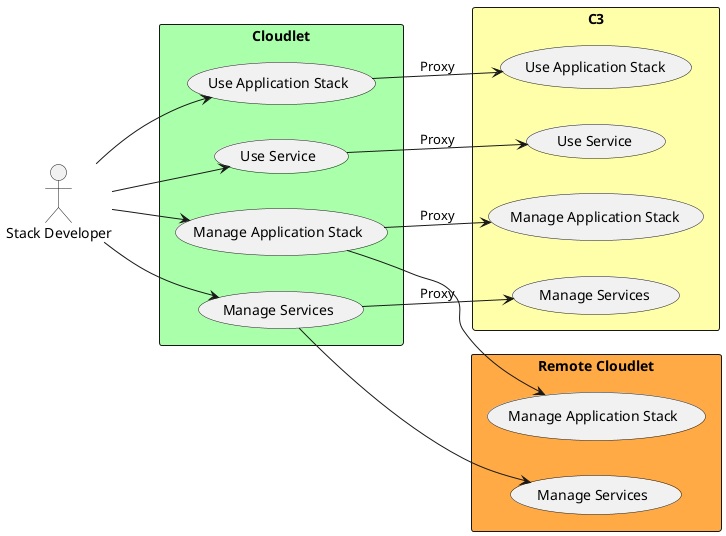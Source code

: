 @startuml
left to right direction

:Stack Developer: as Admin


rectangle "Cloudlet" #aaffaa {
  Admin --> (Manage Application Stack)
  Admin --> (Use Application Stack)
  Admin --> (Manage Services)
  Admin --> (Use Service)
}

rectangle "C3" #ffffaa {
  (Manage Application Stack) --> ( Manage Application Stack) : Proxy
  (Use Application Stack) --> ( Use Application Stack) : Proxy
  (Manage Services) --> ( Manage Services) : Proxy
  (Use Service) --> ( Use Service) : Proxy
}

rectangle "Remote Cloudlet" #ffaa44 {
(Manage Application Stack) --> ( Manage Application Stack )
  (Manage Services) --> ( Manage Services )
}
@enduml
